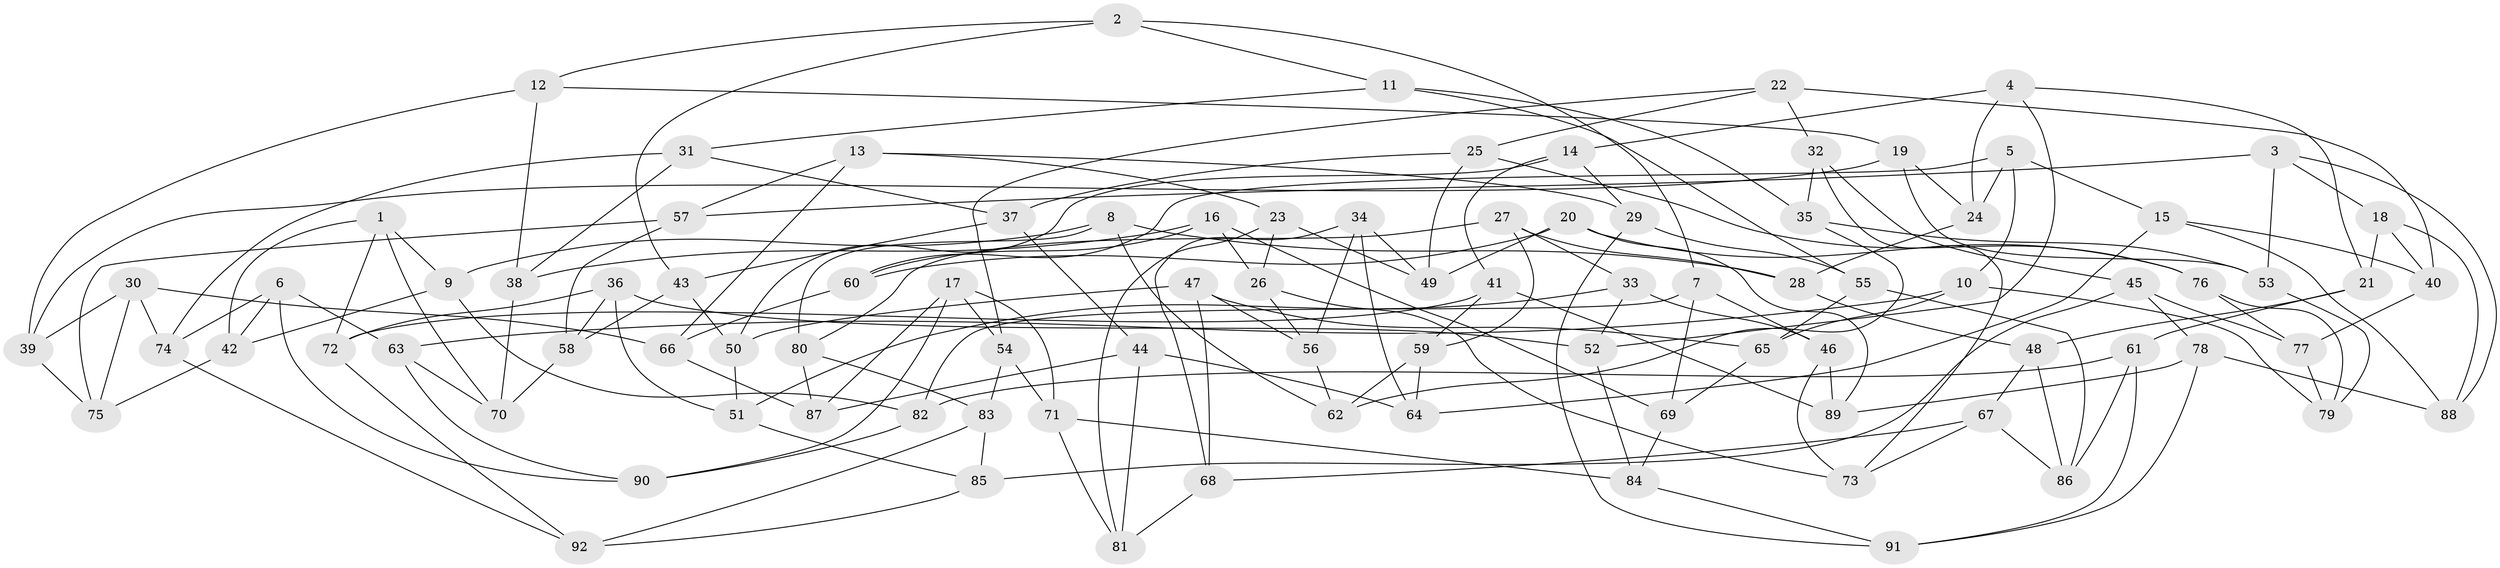 // Generated by graph-tools (version 1.1) at 2025/38/03/09/25 02:38:00]
// undirected, 92 vertices, 184 edges
graph export_dot {
graph [start="1"]
  node [color=gray90,style=filled];
  1;
  2;
  3;
  4;
  5;
  6;
  7;
  8;
  9;
  10;
  11;
  12;
  13;
  14;
  15;
  16;
  17;
  18;
  19;
  20;
  21;
  22;
  23;
  24;
  25;
  26;
  27;
  28;
  29;
  30;
  31;
  32;
  33;
  34;
  35;
  36;
  37;
  38;
  39;
  40;
  41;
  42;
  43;
  44;
  45;
  46;
  47;
  48;
  49;
  50;
  51;
  52;
  53;
  54;
  55;
  56;
  57;
  58;
  59;
  60;
  61;
  62;
  63;
  64;
  65;
  66;
  67;
  68;
  69;
  70;
  71;
  72;
  73;
  74;
  75;
  76;
  77;
  78;
  79;
  80;
  81;
  82;
  83;
  84;
  85;
  86;
  87;
  88;
  89;
  90;
  91;
  92;
  1 -- 72;
  1 -- 42;
  1 -- 9;
  1 -- 70;
  2 -- 7;
  2 -- 43;
  2 -- 11;
  2 -- 12;
  3 -- 88;
  3 -- 53;
  3 -- 18;
  3 -- 57;
  4 -- 21;
  4 -- 52;
  4 -- 14;
  4 -- 24;
  5 -- 10;
  5 -- 24;
  5 -- 60;
  5 -- 15;
  6 -- 63;
  6 -- 90;
  6 -- 74;
  6 -- 42;
  7 -- 69;
  7 -- 46;
  7 -- 82;
  8 -- 9;
  8 -- 28;
  8 -- 80;
  8 -- 62;
  9 -- 82;
  9 -- 42;
  10 -- 79;
  10 -- 63;
  10 -- 65;
  11 -- 31;
  11 -- 35;
  11 -- 55;
  12 -- 38;
  12 -- 39;
  12 -- 19;
  13 -- 29;
  13 -- 57;
  13 -- 66;
  13 -- 23;
  14 -- 50;
  14 -- 41;
  14 -- 29;
  15 -- 40;
  15 -- 88;
  15 -- 64;
  16 -- 60;
  16 -- 69;
  16 -- 38;
  16 -- 26;
  17 -- 87;
  17 -- 90;
  17 -- 54;
  17 -- 71;
  18 -- 88;
  18 -- 40;
  18 -- 21;
  19 -- 24;
  19 -- 39;
  19 -- 53;
  20 -- 89;
  20 -- 60;
  20 -- 49;
  20 -- 76;
  21 -- 61;
  21 -- 48;
  22 -- 54;
  22 -- 25;
  22 -- 40;
  22 -- 32;
  23 -- 81;
  23 -- 26;
  23 -- 49;
  24 -- 28;
  25 -- 37;
  25 -- 49;
  25 -- 76;
  26 -- 73;
  26 -- 56;
  27 -- 59;
  27 -- 80;
  27 -- 33;
  27 -- 28;
  28 -- 48;
  29 -- 55;
  29 -- 91;
  30 -- 75;
  30 -- 74;
  30 -- 66;
  30 -- 39;
  31 -- 74;
  31 -- 38;
  31 -- 37;
  32 -- 73;
  32 -- 35;
  32 -- 45;
  33 -- 51;
  33 -- 52;
  33 -- 46;
  34 -- 56;
  34 -- 64;
  34 -- 68;
  34 -- 49;
  35 -- 53;
  35 -- 62;
  36 -- 58;
  36 -- 52;
  36 -- 51;
  36 -- 72;
  37 -- 43;
  37 -- 44;
  38 -- 70;
  39 -- 75;
  40 -- 77;
  41 -- 72;
  41 -- 59;
  41 -- 89;
  42 -- 75;
  43 -- 50;
  43 -- 58;
  44 -- 81;
  44 -- 64;
  44 -- 87;
  45 -- 85;
  45 -- 77;
  45 -- 78;
  46 -- 73;
  46 -- 89;
  47 -- 56;
  47 -- 68;
  47 -- 50;
  47 -- 65;
  48 -- 86;
  48 -- 67;
  50 -- 51;
  51 -- 85;
  52 -- 84;
  53 -- 79;
  54 -- 83;
  54 -- 71;
  55 -- 65;
  55 -- 86;
  56 -- 62;
  57 -- 58;
  57 -- 75;
  58 -- 70;
  59 -- 64;
  59 -- 62;
  60 -- 66;
  61 -- 86;
  61 -- 91;
  61 -- 82;
  63 -- 90;
  63 -- 70;
  65 -- 69;
  66 -- 87;
  67 -- 86;
  67 -- 73;
  67 -- 68;
  68 -- 81;
  69 -- 84;
  71 -- 84;
  71 -- 81;
  72 -- 92;
  74 -- 92;
  76 -- 77;
  76 -- 79;
  77 -- 79;
  78 -- 91;
  78 -- 88;
  78 -- 89;
  80 -- 83;
  80 -- 87;
  82 -- 90;
  83 -- 92;
  83 -- 85;
  84 -- 91;
  85 -- 92;
}
